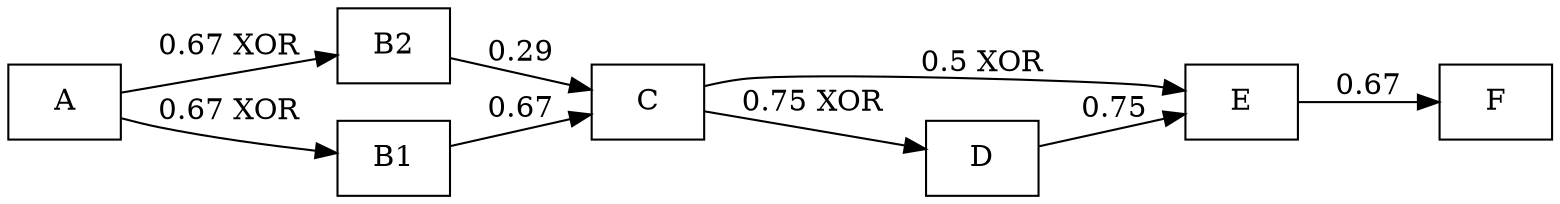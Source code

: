 // HM_LC
graph {
	graph [rankdir=LR]
	node [shape=box]
	edge [arrowType=normal]
	A -- B2 [label="0.67 XOR" dir=forward]
	A -- B1 [label="0.67 XOR" dir=forward]
	B2 -- C [label=0.29 dir=forward]
	B1 -- C [label=0.67 dir=forward]
	C -- E [label="0.5 XOR" dir=forward]
	C -- D [label="0.75 XOR" dir=forward]
	D -- E [label=0.75 dir=forward]
	E -- F [label=0.67 dir=forward]
}
